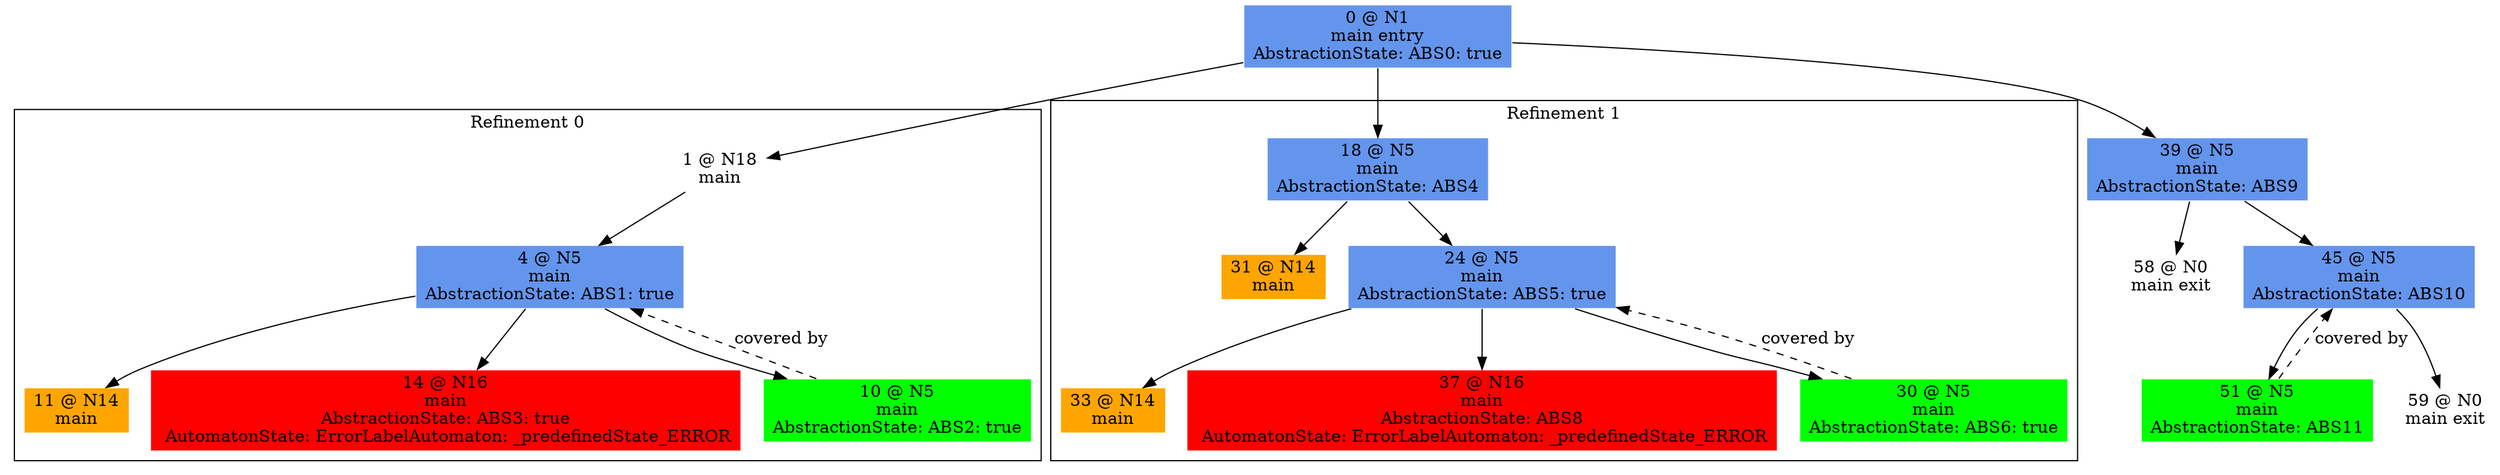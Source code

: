 digraph ARG {
node [style="filled" shape="box" color="white"]
subgraph cluster_0 {
label="Refinement 0"
1 [label="1 @ N18\nmain\n" id="1"]
4 [fillcolor="cornflowerblue" label="4 @ N5\nmain\nAbstractionState: ABS1: true\n" id="4"]
11 [fillcolor="orange" label="11 @ N14\nmain\n" id="11"]
10 [fillcolor="green" label="10 @ N5\nmain\nAbstractionState: ABS2: true\n" id="10"]
14 [fillcolor="red" label="14 @ N16\nmain\nAbstractionState: ABS3: true\n AutomatonState: ErrorLabelAutomaton: _predefinedState_ERROR\n" id="14"]
1 -> 4 []
10 -> 4 [style="dashed" weight="0" label="covered by"]
4 -> 14 []
4 -> 10 []
4 -> 11 []
}
0 -> 1
subgraph cluster_1 {
label="Refinement 1"
18 [fillcolor="cornflowerblue" label="18 @ N5\nmain\nAbstractionState: ABS4\n" id="18"]
31 [fillcolor="orange" label="31 @ N14\nmain\n" id="31"]
24 [fillcolor="cornflowerblue" label="24 @ N5\nmain\nAbstractionState: ABS5: true\n" id="24"]
33 [fillcolor="orange" label="33 @ N14\nmain\n" id="33"]
37 [fillcolor="red" label="37 @ N16\nmain\nAbstractionState: ABS8\n AutomatonState: ErrorLabelAutomaton: _predefinedState_ERROR\n" id="37"]
30 [fillcolor="green" label="30 @ N5\nmain\nAbstractionState: ABS6: true\n" id="30"]
18 -> 24 []
18 -> 31 []
30 -> 24 [style="dashed" weight="0" label="covered by"]
24 -> 30 []
24 -> 37 []
24 -> 33 []
}
0 -> 18
0 [fillcolor="cornflowerblue" label="0 @ N1\nmain entry\nAbstractionState: ABS0: true\n" id="0"]
39 [fillcolor="cornflowerblue" label="39 @ N5\nmain\nAbstractionState: ABS9\n" id="39"]
58 [label="58 @ N0\nmain exit\n" id="58"]
45 [fillcolor="cornflowerblue" label="45 @ N5\nmain\nAbstractionState: ABS10\n" id="45"]
51 [fillcolor="green" label="51 @ N5\nmain\nAbstractionState: ABS11\n" id="51"]
59 [label="59 @ N0\nmain exit\n" id="59"]
0 -> 39 []
39 -> 45 []
39 -> 58 []
51 -> 45 [style="dashed" weight="0" label="covered by"]
45 -> 59 []
45 -> 51 []
}
